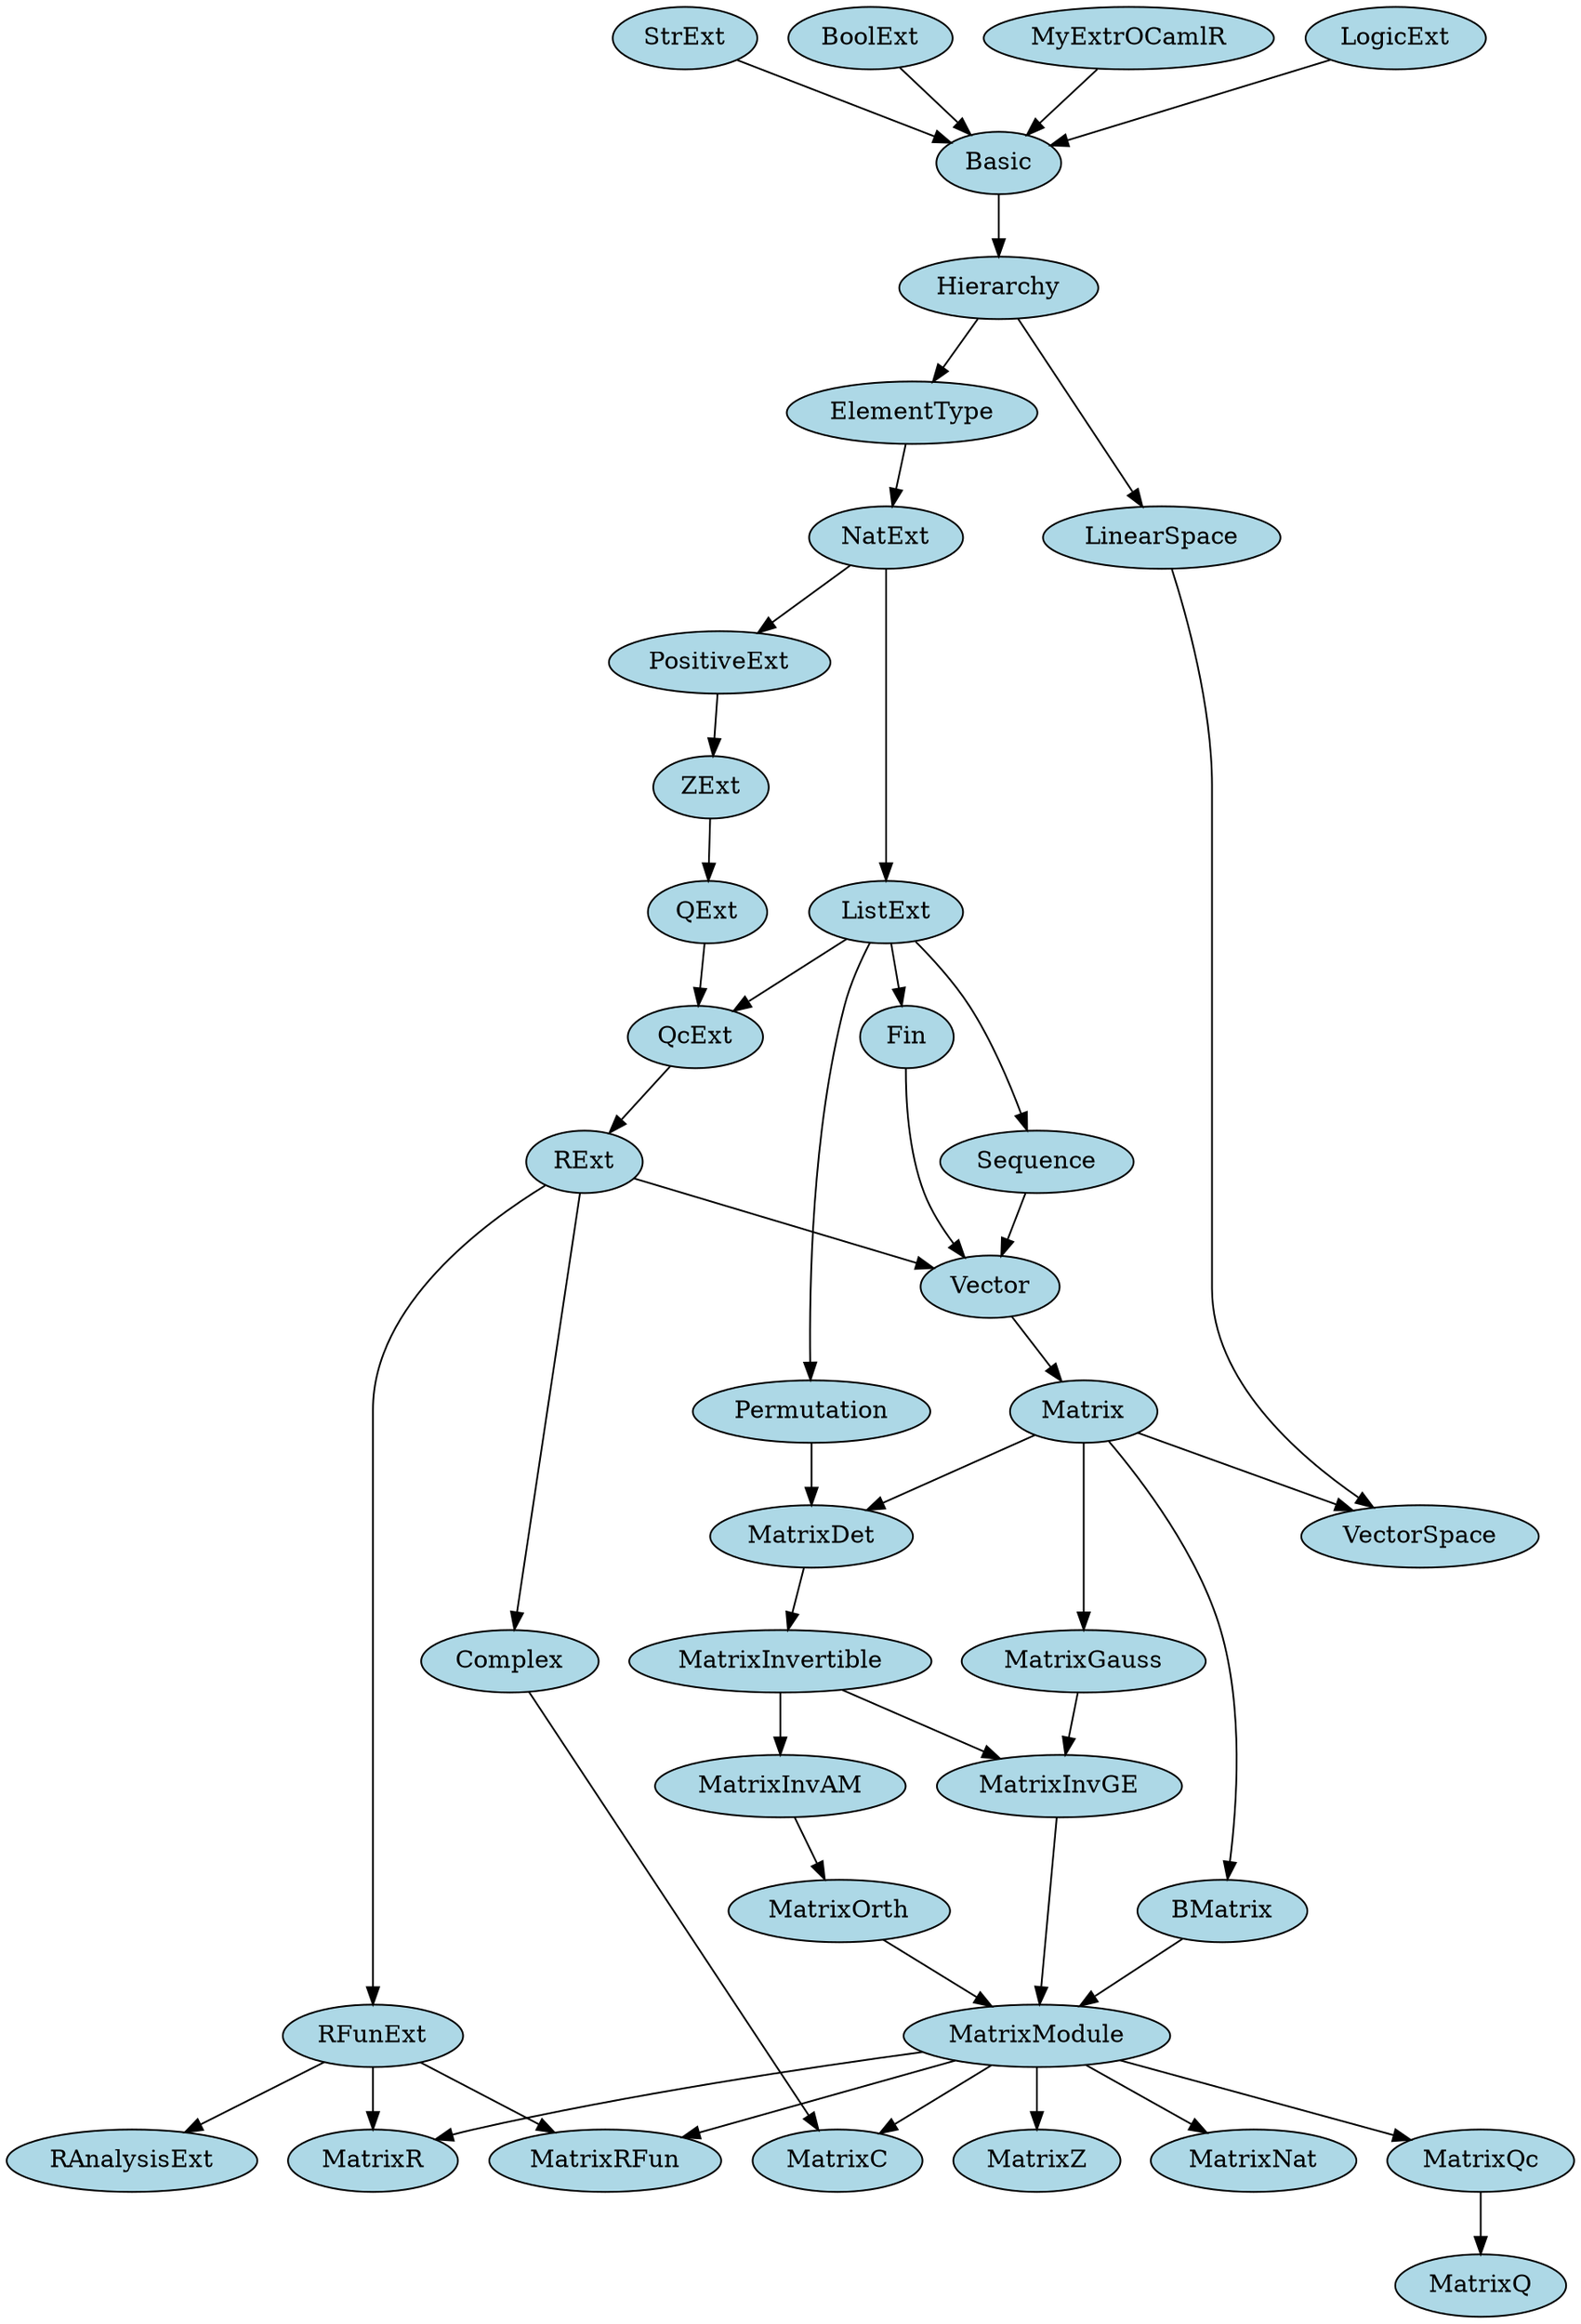digraph dependencies {
"FinMatrix.Matrix.VectorSpace"[label="VectorSpace"
	, style=filled, fillcolor=lightblue 
	, URL="FinMatrix.Matrix.VectorSpace.html"]
"FinMatrix.Matrix.MatrixRFun"[label="MatrixRFun"
	, style=filled, fillcolor=lightblue 
	, URL="FinMatrix.Matrix.MatrixRFun.html"]
"FinMatrix.Matrix.MatrixC"[label="MatrixC"
	, style=filled, fillcolor=lightblue 
	, URL="FinMatrix.Matrix.MatrixC.html"]
"FinMatrix.Matrix.MatrixR"[label="MatrixR"
	, style=filled, fillcolor=lightblue 
	, URL="FinMatrix.Matrix.MatrixR.html"]
"FinMatrix.Matrix.MatrixQc"[label="MatrixQc"
	, style=filled, fillcolor=lightblue 
	, URL="FinMatrix.Matrix.MatrixQc.html"]
"FinMatrix.Matrix.MatrixQ"[label="MatrixQ"
	, style=filled, fillcolor=lightblue 
	, URL="FinMatrix.Matrix.MatrixQ.html"]
"FinMatrix.Matrix.MatrixZ"[label="MatrixZ"
	, style=filled, fillcolor=lightblue 
	, URL="FinMatrix.Matrix.MatrixZ.html"]
"FinMatrix.Matrix.MatrixNat"[label="MatrixNat"
	, style=filled, fillcolor=lightblue 
	, URL="FinMatrix.Matrix.MatrixNat.html"]
"FinMatrix.Matrix.MatrixModule"[label="MatrixModule"
	, style=filled, fillcolor=lightblue 
	, URL="FinMatrix.Matrix.MatrixModule.html"]
"FinMatrix.Matrix.MatrixOrth"[label="MatrixOrth"
	, style=filled, fillcolor=lightblue 
	, URL="FinMatrix.Matrix.MatrixOrth.html"]
"FinMatrix.Matrix.MatrixInvGE"[label="MatrixInvGE"
	, style=filled, fillcolor=lightblue 
	, URL="FinMatrix.Matrix.MatrixInvGE.html"]
"FinMatrix.Matrix.MatrixInvAM"[label="MatrixInvAM"
	, style=filled, fillcolor=lightblue 
	, URL="FinMatrix.Matrix.MatrixInvAM.html"]
"FinMatrix.Matrix.MatrixInvertible"[label="MatrixInvertible"
	, style=filled, fillcolor=lightblue 
	, URL="FinMatrix.Matrix.MatrixInvertible.html"]
"FinMatrix.Matrix.MatrixGauss"[label="MatrixGauss"
	, style=filled, fillcolor=lightblue 
	, URL="FinMatrix.Matrix.MatrixGauss.html"]
"FinMatrix.Matrix.MatrixDet"[label="MatrixDet"
	, style=filled, fillcolor=lightblue 
	, URL="FinMatrix.Matrix.MatrixDet.html"]
"FinMatrix.Matrix.Permutation"[label="Permutation"
	, style=filled, fillcolor=lightblue 
	, URL="FinMatrix.Matrix.Permutation.html"]
"FinMatrix.Matrix.BMatrix"[label="BMatrix"
	, style=filled, fillcolor=lightblue 
	, URL="FinMatrix.Matrix.BMatrix.html"]
"FinMatrix.Matrix.Matrix"[label="Matrix"
	, style=filled, fillcolor=lightblue 
	, URL="FinMatrix.Matrix.Matrix.html"]
"FinMatrix.Matrix.Vector"[label="Vector"
	, style=filled, fillcolor=lightblue 
	, URL="FinMatrix.Matrix.Vector.html"]
"FinMatrix.Matrix.Sequence"[label="Sequence"
	, style=filled, fillcolor=lightblue 
	, URL="FinMatrix.Matrix.Sequence.html"]
"FinMatrix.Matrix.Fin"[label="Fin"
	, style=filled, fillcolor=lightblue 
	, URL="FinMatrix.Matrix.Fin.html"]
"FinMatrix.CoqExt.LinearSpace"[label="LinearSpace"
	, style=filled, fillcolor=lightblue 
	, URL="FinMatrix.CoqExt.LinearSpace.html"]
"FinMatrix.CoqExt.Complex"[label="Complex"
	, style=filled, fillcolor=lightblue 
	, URL="FinMatrix.CoqExt.Complex.html"]
"FinMatrix.CoqExt.RAnalysisExt"[label="RAnalysisExt"
	, style=filled, fillcolor=lightblue 
	, URL="FinMatrix.CoqExt.RAnalysisExt.html"]
"FinMatrix.CoqExt.RFunExt"[label="RFunExt"
	, style=filled, fillcolor=lightblue 
	, URL="FinMatrix.CoqExt.RFunExt.html"]
"FinMatrix.CoqExt.RExt"[label="RExt"
	, style=filled, fillcolor=lightblue 
	, URL="FinMatrix.CoqExt.RExt.html"]
"FinMatrix.CoqExt.QcExt"[label="QcExt"
	, style=filled, fillcolor=lightblue 
	, URL="FinMatrix.CoqExt.QcExt.html"]
"FinMatrix.CoqExt.QExt"[label="QExt"
	, style=filled, fillcolor=lightblue 
	, URL="FinMatrix.CoqExt.QExt.html"]
"FinMatrix.CoqExt.ZExt"[label="ZExt"
	, style=filled, fillcolor=lightblue 
	, URL="FinMatrix.CoqExt.ZExt.html"]
"FinMatrix.CoqExt.PositiveExt"[label="PositiveExt"
	, style=filled, fillcolor=lightblue 
	, URL="FinMatrix.CoqExt.PositiveExt.html"]
"FinMatrix.CoqExt.NatExt"[label="NatExt"
	, style=filled, fillcolor=lightblue 
	, URL="FinMatrix.CoqExt.NatExt.html"]
"FinMatrix.CoqExt.ElementType"[label="ElementType"
	, style=filled, fillcolor=lightblue 
	, URL="FinMatrix.CoqExt.ElementType.html"]
"FinMatrix.CoqExt.Hierarchy"[label="Hierarchy"
	, style=filled, fillcolor=lightblue 
	, URL="FinMatrix.CoqExt.Hierarchy.html"]
"FinMatrix.CoqExt.ListExt"[label="ListExt"
	, style=filled, fillcolor=lightblue 
	, URL="FinMatrix.CoqExt.ListExt.html"]
"FinMatrix.CoqExt.StrExt"[label="StrExt"
	, style=filled, fillcolor=lightblue 
	, URL="FinMatrix.CoqExt.StrExt.html"]
"FinMatrix.CoqExt.BoolExt"[label="BoolExt"
	, style=filled, fillcolor=lightblue 
	, URL="FinMatrix.CoqExt.BoolExt.html"]
"FinMatrix.CoqExt.Basic"[label="Basic"
	, style=filled, fillcolor=lightblue 
	, URL="FinMatrix.CoqExt.Basic.html"]
"FinMatrix.CoqExt.MyExtrOCamlR"[label="MyExtrOCamlR"
	, style=filled, fillcolor=lightblue 
	, URL="FinMatrix.CoqExt.MyExtrOCamlR.html"]
"FinMatrix.CoqExt.LogicExt"[label="LogicExt"
	, style=filled, fillcolor=lightblue 
	, URL="FinMatrix.CoqExt.LogicExt.html"]
"FinMatrix.CoqExt.BoolExt" -> "FinMatrix.CoqExt.Basic"
"FinMatrix.CoqExt.LogicExt" -> "FinMatrix.CoqExt.Basic"
"FinMatrix.CoqExt.MyExtrOCamlR" -> "FinMatrix.CoqExt.Basic"
"FinMatrix.CoqExt.StrExt" -> "FinMatrix.CoqExt.Basic"
"FinMatrix.CoqExt.RExt" -> "FinMatrix.CoqExt.Complex"
"FinMatrix.CoqExt.Hierarchy" -> "FinMatrix.CoqExt.ElementType"
"FinMatrix.CoqExt.Basic" -> "FinMatrix.CoqExt.Hierarchy"
"FinMatrix.CoqExt.Hierarchy" -> "FinMatrix.CoqExt.LinearSpace"
"FinMatrix.CoqExt.NatExt" -> "FinMatrix.CoqExt.ListExt"
"FinMatrix.CoqExt.ElementType" -> "FinMatrix.CoqExt.NatExt"
"FinMatrix.CoqExt.NatExt" -> "FinMatrix.CoqExt.PositiveExt"
"FinMatrix.CoqExt.ZExt" -> "FinMatrix.CoqExt.QExt"
"FinMatrix.CoqExt.ListExt" -> "FinMatrix.CoqExt.QcExt"
"FinMatrix.CoqExt.QExt" -> "FinMatrix.CoqExt.QcExt"
"FinMatrix.CoqExt.RFunExt" -> "FinMatrix.CoqExt.RAnalysisExt"
"FinMatrix.CoqExt.QcExt" -> "FinMatrix.CoqExt.RExt"
"FinMatrix.CoqExt.RExt" -> "FinMatrix.CoqExt.RFunExt"
"FinMatrix.CoqExt.PositiveExt" -> "FinMatrix.CoqExt.ZExt"
"FinMatrix.Matrix.Matrix" -> "FinMatrix.Matrix.BMatrix"
"FinMatrix.CoqExt.ListExt" -> "FinMatrix.Matrix.Fin"
"FinMatrix.Matrix.Vector" -> "FinMatrix.Matrix.Matrix"
"FinMatrix.CoqExt.Complex" -> "FinMatrix.Matrix.MatrixC"
"FinMatrix.Matrix.MatrixModule" -> "FinMatrix.Matrix.MatrixC"
"FinMatrix.Matrix.Matrix" -> "FinMatrix.Matrix.MatrixDet"
"FinMatrix.Matrix.Permutation" -> "FinMatrix.Matrix.MatrixDet"
"FinMatrix.Matrix.Matrix" -> "FinMatrix.Matrix.MatrixGauss"
"FinMatrix.Matrix.MatrixInvertible" -> "FinMatrix.Matrix.MatrixInvAM"
"FinMatrix.Matrix.MatrixGauss" -> "FinMatrix.Matrix.MatrixInvGE"
"FinMatrix.Matrix.MatrixInvertible" -> "FinMatrix.Matrix.MatrixInvGE"
"FinMatrix.Matrix.MatrixDet" -> "FinMatrix.Matrix.MatrixInvertible"
"FinMatrix.Matrix.BMatrix" -> "FinMatrix.Matrix.MatrixModule"
"FinMatrix.Matrix.MatrixInvGE" -> "FinMatrix.Matrix.MatrixModule"
"FinMatrix.Matrix.MatrixOrth" -> "FinMatrix.Matrix.MatrixModule"
"FinMatrix.Matrix.MatrixModule" -> "FinMatrix.Matrix.MatrixNat"
"FinMatrix.Matrix.MatrixInvAM" -> "FinMatrix.Matrix.MatrixOrth"
"FinMatrix.Matrix.MatrixQc" -> "FinMatrix.Matrix.MatrixQ"
"FinMatrix.Matrix.MatrixModule" -> "FinMatrix.Matrix.MatrixQc"
"FinMatrix.CoqExt.RFunExt" -> "FinMatrix.Matrix.MatrixR"
"FinMatrix.Matrix.MatrixModule" -> "FinMatrix.Matrix.MatrixR"
"FinMatrix.CoqExt.RFunExt" -> "FinMatrix.Matrix.MatrixRFun"
"FinMatrix.Matrix.MatrixModule" -> "FinMatrix.Matrix.MatrixRFun"
"FinMatrix.Matrix.MatrixModule" -> "FinMatrix.Matrix.MatrixZ"
"FinMatrix.CoqExt.ListExt" -> "FinMatrix.Matrix.Permutation"
"FinMatrix.CoqExt.ListExt" -> "FinMatrix.Matrix.Sequence"
"FinMatrix.CoqExt.RExt" -> "FinMatrix.Matrix.Vector"
"FinMatrix.Matrix.Fin" -> "FinMatrix.Matrix.Vector"
"FinMatrix.Matrix.Sequence" -> "FinMatrix.Matrix.Vector"
"FinMatrix.CoqExt.LinearSpace" -> "FinMatrix.Matrix.VectorSpace"
"FinMatrix.Matrix.Matrix" -> "FinMatrix.Matrix.VectorSpace"
}
